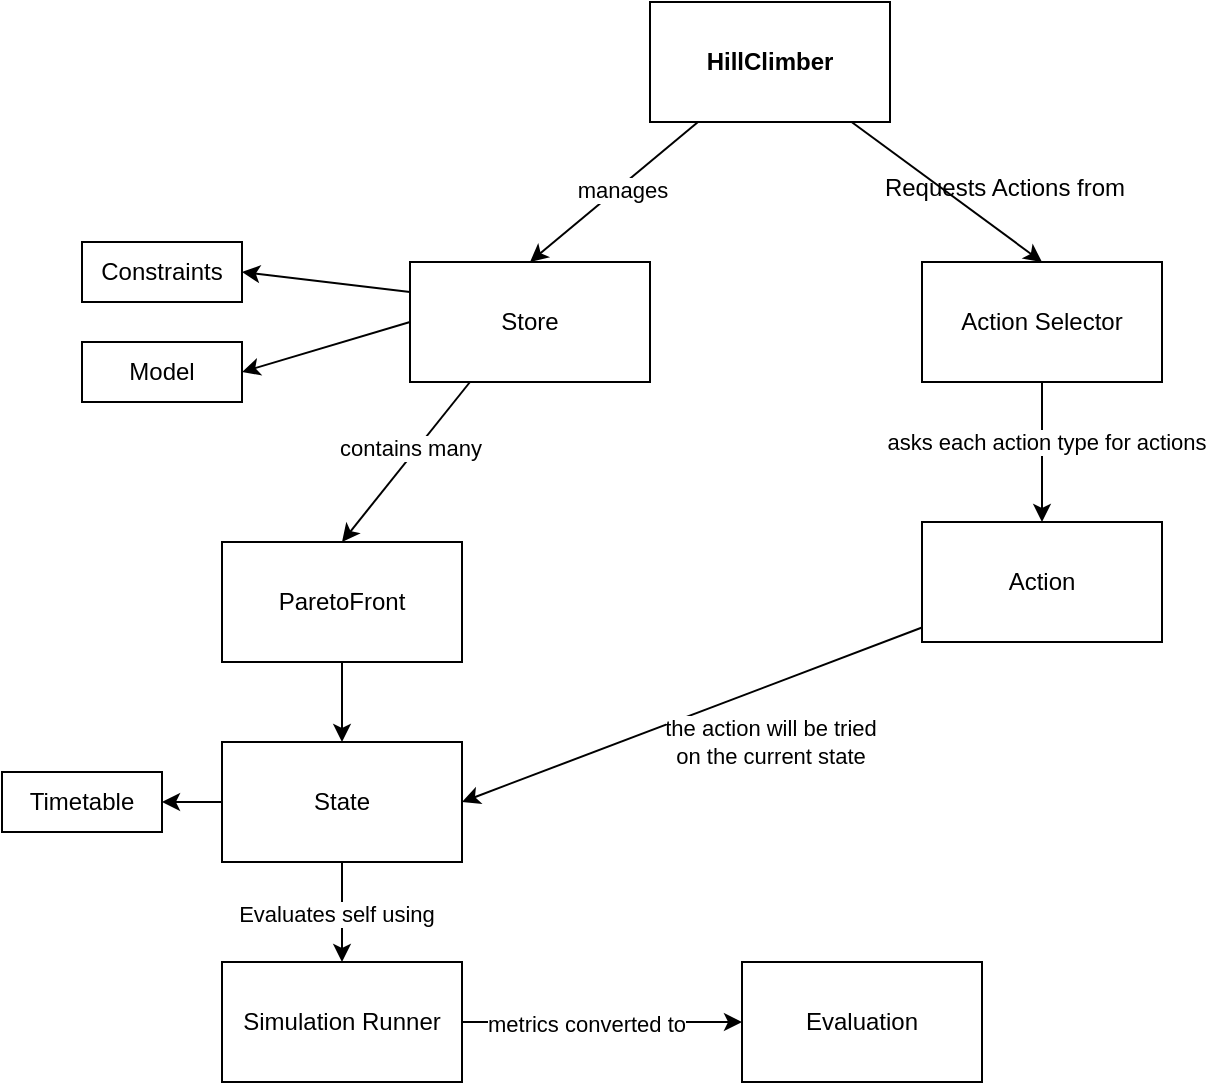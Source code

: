 <mxfile>
    <diagram id="GuUEa_HfDWlSLL0bTiD_" name="Page-1">
        <mxGraphModel dx="1263" dy="976" grid="1" gridSize="10" guides="1" tooltips="1" connect="1" arrows="1" fold="1" page="1" pageScale="1" pageWidth="827" pageHeight="1169" math="0" shadow="0">
            <root>
                <mxCell id="0"/>
                <mxCell id="1" parent="0"/>
                <mxCell id="4" style="edgeStyle=none;html=1;entryX=0.5;entryY=0;entryDx=0;entryDy=0;" parent="1" source="2" target="3" edge="1">
                    <mxGeometry relative="1" as="geometry"/>
                </mxCell>
                <mxCell id="5" value="manages" style="edgeLabel;html=1;align=center;verticalAlign=middle;resizable=0;points=[];" parent="4" vertex="1" connectable="0">
                    <mxGeometry x="-0.066" y="2" relative="1" as="geometry">
                        <mxPoint as="offset"/>
                    </mxGeometry>
                </mxCell>
                <mxCell id="7" style="edgeStyle=none;html=1;entryX=0.5;entryY=0;entryDx=0;entryDy=0;" parent="1" source="2" target="6" edge="1">
                    <mxGeometry relative="1" as="geometry"/>
                </mxCell>
                <mxCell id="8" value="&lt;span style=&quot;font-size: 12px;&quot;&gt;Requests Actions from&lt;/span&gt;" style="edgeLabel;html=1;align=center;verticalAlign=middle;resizable=0;points=[];labelBackgroundColor=none;" parent="7" vertex="1" connectable="0">
                    <mxGeometry x="-0.039" y="1" relative="1" as="geometry">
                        <mxPoint x="29" as="offset"/>
                    </mxGeometry>
                </mxCell>
                <mxCell id="2" value="&lt;b&gt;HillClimber&lt;/b&gt;" style="rounded=0;whiteSpace=wrap;html=1;" parent="1" vertex="1">
                    <mxGeometry x="354" y="120" width="120" height="60" as="geometry"/>
                </mxCell>
                <mxCell id="10" style="edgeStyle=none;html=1;exitX=0.25;exitY=1;exitDx=0;exitDy=0;entryX=0.5;entryY=0;entryDx=0;entryDy=0;" parent="1" source="3" target="9" edge="1">
                    <mxGeometry relative="1" as="geometry"/>
                </mxCell>
                <mxCell id="11" value="contains many" style="edgeLabel;html=1;align=center;verticalAlign=middle;resizable=0;points=[];" parent="10" vertex="1" connectable="0">
                    <mxGeometry x="-0.136" y="-3" relative="1" as="geometry">
                        <mxPoint as="offset"/>
                    </mxGeometry>
                </mxCell>
                <mxCell id="13" style="edgeStyle=none;html=1;exitX=0;exitY=0.25;exitDx=0;exitDy=0;entryX=1;entryY=0.5;entryDx=0;entryDy=0;" parent="1" source="3" target="12" edge="1">
                    <mxGeometry relative="1" as="geometry"/>
                </mxCell>
                <mxCell id="16" style="edgeStyle=none;html=1;exitX=0;exitY=0.5;exitDx=0;exitDy=0;entryX=1;entryY=0.5;entryDx=0;entryDy=0;" parent="1" source="3" target="15" edge="1">
                    <mxGeometry relative="1" as="geometry"/>
                </mxCell>
                <mxCell id="3" value="Store" style="rounded=0;whiteSpace=wrap;html=1;" parent="1" vertex="1">
                    <mxGeometry x="234" y="250" width="120" height="60" as="geometry"/>
                </mxCell>
                <mxCell id="22" style="edgeStyle=none;html=1;" parent="1" source="6" target="21" edge="1">
                    <mxGeometry relative="1" as="geometry"/>
                </mxCell>
                <mxCell id="23" value="asks each action type for actions" style="edgeLabel;html=1;align=center;verticalAlign=middle;resizable=0;points=[];" parent="22" vertex="1" connectable="0">
                    <mxGeometry x="-0.143" y="2" relative="1" as="geometry">
                        <mxPoint as="offset"/>
                    </mxGeometry>
                </mxCell>
                <mxCell id="6" value="Action Selector" style="rounded=0;whiteSpace=wrap;html=1;" parent="1" vertex="1">
                    <mxGeometry x="490" y="250" width="120" height="60" as="geometry"/>
                </mxCell>
                <mxCell id="18" value="" style="edgeStyle=none;html=1;" parent="1" source="9" target="17" edge="1">
                    <mxGeometry relative="1" as="geometry"/>
                </mxCell>
                <mxCell id="9" value="ParetoFront" style="rounded=0;whiteSpace=wrap;html=1;" parent="1" vertex="1">
                    <mxGeometry x="140" y="390" width="120" height="60" as="geometry"/>
                </mxCell>
                <mxCell id="12" value="Constraints" style="rounded=0;whiteSpace=wrap;html=1;" parent="1" vertex="1">
                    <mxGeometry x="70" y="240" width="80" height="30" as="geometry"/>
                </mxCell>
                <mxCell id="15" value="Model" style="rounded=0;whiteSpace=wrap;html=1;" parent="1" vertex="1">
                    <mxGeometry x="70" y="290" width="80" height="30" as="geometry"/>
                </mxCell>
                <mxCell id="20" style="edgeStyle=none;html=1;entryX=1;entryY=0.5;entryDx=0;entryDy=0;" parent="1" source="17" target="19" edge="1">
                    <mxGeometry relative="1" as="geometry"/>
                </mxCell>
                <mxCell id="30" style="edgeStyle=none;html=1;entryX=0.5;entryY=0;entryDx=0;entryDy=0;" parent="1" source="17" target="29" edge="1">
                    <mxGeometry relative="1" as="geometry"/>
                </mxCell>
                <mxCell id="31" value="Evaluates self using" style="edgeLabel;html=1;align=center;verticalAlign=middle;resizable=0;points=[];" parent="30" vertex="1" connectable="0">
                    <mxGeometry x="0.029" y="-3" relative="1" as="geometry">
                        <mxPoint as="offset"/>
                    </mxGeometry>
                </mxCell>
                <mxCell id="17" value="State" style="rounded=0;whiteSpace=wrap;html=1;" parent="1" vertex="1">
                    <mxGeometry x="140" y="490" width="120" height="60" as="geometry"/>
                </mxCell>
                <mxCell id="19" value="Timetable" style="rounded=0;whiteSpace=wrap;html=1;" parent="1" vertex="1">
                    <mxGeometry x="30" y="505" width="80" height="30" as="geometry"/>
                </mxCell>
                <mxCell id="26" style="edgeStyle=none;html=1;entryX=1;entryY=0.5;entryDx=0;entryDy=0;" parent="1" source="21" target="17" edge="1">
                    <mxGeometry relative="1" as="geometry"/>
                </mxCell>
                <mxCell id="27" value="the action will be tried&lt;br&gt;on the current state" style="edgeLabel;html=1;align=center;verticalAlign=middle;resizable=0;points=[];" parent="26" vertex="1" connectable="0">
                    <mxGeometry x="-0.087" y="-2" relative="1" as="geometry">
                        <mxPoint x="30" y="19" as="offset"/>
                    </mxGeometry>
                </mxCell>
                <mxCell id="21" value="Action" style="rounded=0;whiteSpace=wrap;html=1;" parent="1" vertex="1">
                    <mxGeometry x="490" y="380" width="120" height="60" as="geometry"/>
                </mxCell>
                <mxCell id="33" style="edgeStyle=none;html=1;" parent="1" source="29" target="32" edge="1">
                    <mxGeometry relative="1" as="geometry"/>
                </mxCell>
                <mxCell id="34" value="metrics converted to" style="edgeLabel;html=1;align=center;verticalAlign=middle;resizable=0;points=[];" parent="33" vertex="1" connectable="0">
                    <mxGeometry x="-0.118" y="-1" relative="1" as="geometry">
                        <mxPoint as="offset"/>
                    </mxGeometry>
                </mxCell>
                <mxCell id="29" value="Simulation Runner" style="rounded=0;whiteSpace=wrap;html=1;" parent="1" vertex="1">
                    <mxGeometry x="140" y="600" width="120" height="60" as="geometry"/>
                </mxCell>
                <mxCell id="32" value="Evaluation" style="rounded=0;whiteSpace=wrap;html=1;" parent="1" vertex="1">
                    <mxGeometry x="400" y="600" width="120" height="60" as="geometry"/>
                </mxCell>
            </root>
        </mxGraphModel>
    </diagram>
</mxfile>